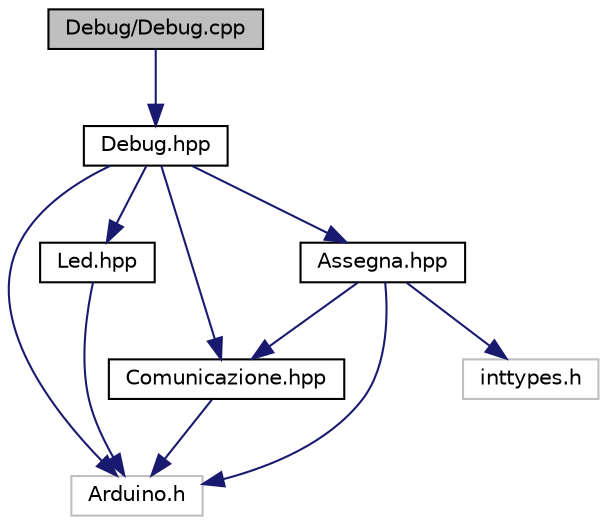 digraph "Debug/Debug.cpp"
{
  edge [fontname="Helvetica",fontsize="10",labelfontname="Helvetica",labelfontsize="10"];
  node [fontname="Helvetica",fontsize="10",shape=record];
  Node0 [label="Debug/Debug.cpp",height=0.2,width=0.4,color="black", fillcolor="grey75", style="filled", fontcolor="black"];
  Node0 -> Node1 [color="midnightblue",fontsize="10",style="solid"];
  Node1 [label="Debug.hpp",height=0.2,width=0.4,color="black", fillcolor="white", style="filled",URL="$_debug_8hpp.html",tooltip="Header della classe Debug "];
  Node1 -> Node2 [color="midnightblue",fontsize="10",style="solid"];
  Node2 [label="Arduino.h",height=0.2,width=0.4,color="grey75", fillcolor="white", style="filled"];
  Node1 -> Node3 [color="midnightblue",fontsize="10",style="solid"];
  Node3 [label="Led.hpp",height=0.2,width=0.4,color="black", fillcolor="white", style="filled",URL="$_led_8hpp.html",tooltip="Header della classe Led, che controlla il LED associato alla classe Debug. "];
  Node3 -> Node2 [color="midnightblue",fontsize="10",style="solid"];
  Node1 -> Node4 [color="midnightblue",fontsize="10",style="solid"];
  Node4 [label="Comunicazione.hpp",height=0.2,width=0.4,color="black", fillcolor="white", style="filled",URL="$_comunicazione_8hpp.html",tooltip="Header della classe Comunicazione, una classe di supporto per Debug. "];
  Node4 -> Node2 [color="midnightblue",fontsize="10",style="solid"];
  Node1 -> Node5 [color="midnightblue",fontsize="10",style="solid"];
  Node5 [label="Assegna.hpp",height=0.2,width=0.4,color="black", fillcolor="white", style="filled",URL="$_assegna_8hpp.html",tooltip="Funzioni per l&#39;assegnazione di un valore a una variabile del programma. "];
  Node5 -> Node2 [color="midnightblue",fontsize="10",style="solid"];
  Node5 -> Node6 [color="midnightblue",fontsize="10",style="solid"];
  Node6 [label="inttypes.h",height=0.2,width=0.4,color="grey75", fillcolor="white", style="filled"];
  Node5 -> Node4 [color="midnightblue",fontsize="10",style="solid"];
}
